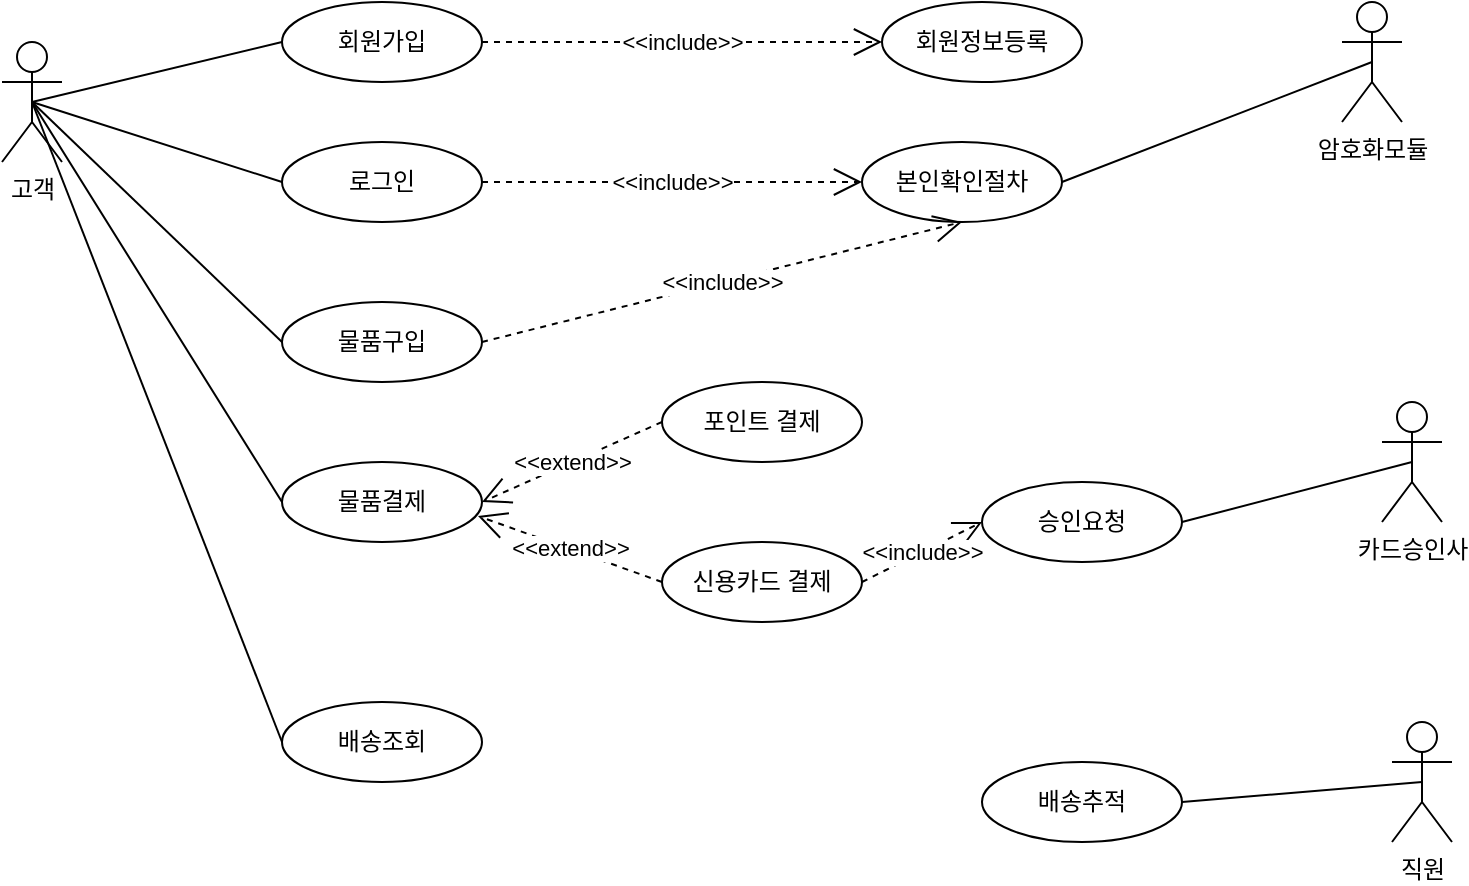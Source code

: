 <mxfile version="24.7.13">
  <diagram name="Page-1" id="9361dd3d-8414-5efd-6122-117bd74ce7a7">
    <mxGraphModel dx="1368" dy="1146" grid="1" gridSize="10" guides="1" tooltips="1" connect="1" arrows="1" fold="1" page="0" pageScale="1.5" pageWidth="826" pageHeight="1169" background="none" math="0" shadow="0">
      <root>
        <mxCell id="0" />
        <mxCell id="1" parent="0" />
        <mxCell id="aCEjS-SBYd0FpRpdrxDt-133" value="고객" style="shape=umlActor;verticalLabelPosition=bottom;verticalAlign=top;html=1;outlineConnect=0;" vertex="1" parent="1">
          <mxGeometry x="250" y="-380" width="30" height="60" as="geometry" />
        </mxCell>
        <mxCell id="aCEjS-SBYd0FpRpdrxDt-134" value="회원가입" style="ellipse;whiteSpace=wrap;html=1;" vertex="1" parent="1">
          <mxGeometry x="390" y="-400" width="100" height="40" as="geometry" />
        </mxCell>
        <mxCell id="aCEjS-SBYd0FpRpdrxDt-135" value="회원정보등록" style="ellipse;whiteSpace=wrap;html=1;" vertex="1" parent="1">
          <mxGeometry x="690" y="-400" width="100" height="40" as="geometry" />
        </mxCell>
        <mxCell id="aCEjS-SBYd0FpRpdrxDt-137" value="로그인" style="ellipse;whiteSpace=wrap;html=1;" vertex="1" parent="1">
          <mxGeometry x="390" y="-330" width="100" height="40" as="geometry" />
        </mxCell>
        <mxCell id="aCEjS-SBYd0FpRpdrxDt-138" value="본인확인절차" style="ellipse;whiteSpace=wrap;html=1;" vertex="1" parent="1">
          <mxGeometry x="680" y="-330" width="100" height="40" as="geometry" />
        </mxCell>
        <mxCell id="aCEjS-SBYd0FpRpdrxDt-139" value="&amp;lt;&amp;lt;include&amp;gt;&amp;gt;" style="endArrow=open;endSize=12;dashed=1;html=1;rounded=0;exitX=1;exitY=0.5;exitDx=0;exitDy=0;entryX=0;entryY=0.5;entryDx=0;entryDy=0;" edge="1" parent="1" source="aCEjS-SBYd0FpRpdrxDt-137" target="aCEjS-SBYd0FpRpdrxDt-138">
          <mxGeometry width="160" relative="1" as="geometry">
            <mxPoint x="500" y="-340" as="sourcePoint" />
            <mxPoint x="660" y="-340" as="targetPoint" />
          </mxGeometry>
        </mxCell>
        <mxCell id="aCEjS-SBYd0FpRpdrxDt-141" value="" style="endArrow=none;html=1;rounded=0;entryX=0;entryY=0.5;entryDx=0;entryDy=0;exitX=0.5;exitY=0.5;exitDx=0;exitDy=0;exitPerimeter=0;" edge="1" parent="1" source="aCEjS-SBYd0FpRpdrxDt-133" target="aCEjS-SBYd0FpRpdrxDt-134">
          <mxGeometry width="50" height="50" relative="1" as="geometry">
            <mxPoint x="740" y="-380" as="sourcePoint" />
            <mxPoint x="790" y="-430" as="targetPoint" />
          </mxGeometry>
        </mxCell>
        <mxCell id="aCEjS-SBYd0FpRpdrxDt-142" value="" style="endArrow=none;html=1;rounded=0;entryX=0;entryY=0.5;entryDx=0;entryDy=0;exitX=0.5;exitY=0.5;exitDx=0;exitDy=0;exitPerimeter=0;" edge="1" parent="1" source="aCEjS-SBYd0FpRpdrxDt-133" target="aCEjS-SBYd0FpRpdrxDt-137">
          <mxGeometry width="50" height="50" relative="1" as="geometry">
            <mxPoint x="275" y="-340" as="sourcePoint" />
            <mxPoint x="400" y="-370" as="targetPoint" />
          </mxGeometry>
        </mxCell>
        <mxCell id="aCEjS-SBYd0FpRpdrxDt-143" value="물품구입" style="ellipse;whiteSpace=wrap;html=1;" vertex="1" parent="1">
          <mxGeometry x="390" y="-250" width="100" height="40" as="geometry" />
        </mxCell>
        <mxCell id="aCEjS-SBYd0FpRpdrxDt-145" value="" style="endArrow=none;html=1;rounded=0;entryX=0;entryY=0.5;entryDx=0;entryDy=0;exitX=0.5;exitY=0.5;exitDx=0;exitDy=0;exitPerimeter=0;" edge="1" parent="1" source="aCEjS-SBYd0FpRpdrxDt-133" target="aCEjS-SBYd0FpRpdrxDt-143">
          <mxGeometry width="50" height="50" relative="1" as="geometry">
            <mxPoint x="275" y="-340" as="sourcePoint" />
            <mxPoint x="400" y="-300" as="targetPoint" />
          </mxGeometry>
        </mxCell>
        <mxCell id="aCEjS-SBYd0FpRpdrxDt-146" value="물품결제" style="ellipse;whiteSpace=wrap;html=1;" vertex="1" parent="1">
          <mxGeometry x="390" y="-170" width="100" height="40" as="geometry" />
        </mxCell>
        <mxCell id="aCEjS-SBYd0FpRpdrxDt-147" value="포인트 결제" style="ellipse;whiteSpace=wrap;html=1;" vertex="1" parent="1">
          <mxGeometry x="580" y="-210" width="100" height="40" as="geometry" />
        </mxCell>
        <mxCell id="aCEjS-SBYd0FpRpdrxDt-148" value="신용카드 결제" style="ellipse;whiteSpace=wrap;html=1;" vertex="1" parent="1">
          <mxGeometry x="580" y="-130" width="100" height="40" as="geometry" />
        </mxCell>
        <mxCell id="aCEjS-SBYd0FpRpdrxDt-149" value="&amp;lt;&amp;lt;extend&amp;gt;&amp;gt;" style="endArrow=open;endSize=12;dashed=1;html=1;rounded=0;exitX=0;exitY=0.5;exitDx=0;exitDy=0;entryX=1;entryY=0.5;entryDx=0;entryDy=0;" edge="1" parent="1" source="aCEjS-SBYd0FpRpdrxDt-147" target="aCEjS-SBYd0FpRpdrxDt-146">
          <mxGeometry width="160" relative="1" as="geometry">
            <mxPoint x="500" y="-220" as="sourcePoint" />
            <mxPoint x="750" y="-280" as="targetPoint" />
          </mxGeometry>
        </mxCell>
        <mxCell id="aCEjS-SBYd0FpRpdrxDt-151" value="&amp;lt;&amp;lt;extend&amp;gt;&amp;gt;" style="endArrow=open;endSize=12;dashed=1;html=1;rounded=0;exitX=0;exitY=0.5;exitDx=0;exitDy=0;entryX=0.98;entryY=0.675;entryDx=0;entryDy=0;entryPerimeter=0;" edge="1" parent="1" source="aCEjS-SBYd0FpRpdrxDt-148" target="aCEjS-SBYd0FpRpdrxDt-146">
          <mxGeometry width="160" relative="1" as="geometry">
            <mxPoint x="550" y="-170" as="sourcePoint" />
            <mxPoint x="500" y="-140" as="targetPoint" />
          </mxGeometry>
        </mxCell>
        <mxCell id="aCEjS-SBYd0FpRpdrxDt-152" value="승인요청" style="ellipse;whiteSpace=wrap;html=1;" vertex="1" parent="1">
          <mxGeometry x="740" y="-160" width="100" height="40" as="geometry" />
        </mxCell>
        <mxCell id="aCEjS-SBYd0FpRpdrxDt-153" value="&amp;lt;&amp;lt;include&amp;gt;&amp;gt;" style="endArrow=open;endSize=12;dashed=1;html=1;rounded=0;exitX=1;exitY=0.5;exitDx=0;exitDy=0;entryX=0;entryY=0.5;entryDx=0;entryDy=0;" edge="1" parent="1" source="aCEjS-SBYd0FpRpdrxDt-134" target="aCEjS-SBYd0FpRpdrxDt-135">
          <mxGeometry width="160" relative="1" as="geometry">
            <mxPoint x="500" y="-300" as="sourcePoint" />
            <mxPoint x="700" y="-300" as="targetPoint" />
          </mxGeometry>
        </mxCell>
        <mxCell id="aCEjS-SBYd0FpRpdrxDt-154" value="&amp;lt;&amp;lt;include&amp;gt;&amp;gt;" style="endArrow=open;endSize=12;dashed=1;html=1;rounded=0;exitX=1;exitY=0.5;exitDx=0;exitDy=0;entryX=0.5;entryY=1;entryDx=0;entryDy=0;" edge="1" parent="1" source="aCEjS-SBYd0FpRpdrxDt-143" target="aCEjS-SBYd0FpRpdrxDt-138">
          <mxGeometry width="160" relative="1" as="geometry">
            <mxPoint x="500" y="-370" as="sourcePoint" />
            <mxPoint x="700" y="-370" as="targetPoint" />
          </mxGeometry>
        </mxCell>
        <mxCell id="aCEjS-SBYd0FpRpdrxDt-155" value="&amp;lt;&amp;lt;include&amp;gt;&amp;gt;" style="endArrow=open;endSize=12;dashed=1;html=1;rounded=0;exitX=1;exitY=0.5;exitDx=0;exitDy=0;entryX=0;entryY=0.5;entryDx=0;entryDy=0;" edge="1" parent="1" source="aCEjS-SBYd0FpRpdrxDt-148" target="aCEjS-SBYd0FpRpdrxDt-152">
          <mxGeometry width="160" relative="1" as="geometry">
            <mxPoint x="500" y="-220" as="sourcePoint" />
            <mxPoint x="750" y="-280" as="targetPoint" />
          </mxGeometry>
        </mxCell>
        <mxCell id="aCEjS-SBYd0FpRpdrxDt-157" value="카드승인사" style="shape=umlActor;verticalLabelPosition=bottom;verticalAlign=top;html=1;outlineConnect=0;" vertex="1" parent="1">
          <mxGeometry x="940" y="-200" width="30" height="60" as="geometry" />
        </mxCell>
        <mxCell id="aCEjS-SBYd0FpRpdrxDt-158" value="" style="endArrow=none;html=1;rounded=0;entryX=0.5;entryY=0.5;entryDx=0;entryDy=0;entryPerimeter=0;exitX=1;exitY=0.5;exitDx=0;exitDy=0;" edge="1" parent="1" source="aCEjS-SBYd0FpRpdrxDt-152" target="aCEjS-SBYd0FpRpdrxDt-157">
          <mxGeometry width="50" height="50" relative="1" as="geometry">
            <mxPoint x="740" y="-300" as="sourcePoint" />
            <mxPoint x="790" y="-350" as="targetPoint" />
          </mxGeometry>
        </mxCell>
        <mxCell id="aCEjS-SBYd0FpRpdrxDt-159" value="" style="endArrow=none;html=1;rounded=0;entryX=0;entryY=0.5;entryDx=0;entryDy=0;exitX=0.5;exitY=0.5;exitDx=0;exitDy=0;exitPerimeter=0;" edge="1" parent="1" source="aCEjS-SBYd0FpRpdrxDt-133" target="aCEjS-SBYd0FpRpdrxDt-146">
          <mxGeometry width="50" height="50" relative="1" as="geometry">
            <mxPoint x="275" y="-340" as="sourcePoint" />
            <mxPoint x="400" y="-220" as="targetPoint" />
          </mxGeometry>
        </mxCell>
        <mxCell id="aCEjS-SBYd0FpRpdrxDt-160" value="배송조회" style="ellipse;whiteSpace=wrap;html=1;" vertex="1" parent="1">
          <mxGeometry x="390" y="-50" width="100" height="40" as="geometry" />
        </mxCell>
        <mxCell id="aCEjS-SBYd0FpRpdrxDt-161" value="" style="endArrow=none;html=1;rounded=0;entryX=0;entryY=0.5;entryDx=0;entryDy=0;exitX=0.5;exitY=0.5;exitDx=0;exitDy=0;exitPerimeter=0;" edge="1" parent="1" source="aCEjS-SBYd0FpRpdrxDt-133" target="aCEjS-SBYd0FpRpdrxDt-160">
          <mxGeometry width="50" height="50" relative="1" as="geometry">
            <mxPoint x="275" y="-340" as="sourcePoint" />
            <mxPoint x="400" y="-140" as="targetPoint" />
          </mxGeometry>
        </mxCell>
        <mxCell id="aCEjS-SBYd0FpRpdrxDt-163" value="직원" style="shape=umlActor;verticalLabelPosition=bottom;verticalAlign=top;html=1;outlineConnect=0;" vertex="1" parent="1">
          <mxGeometry x="945" y="-40" width="30" height="60" as="geometry" />
        </mxCell>
        <mxCell id="aCEjS-SBYd0FpRpdrxDt-164" value="배송추적" style="ellipse;whiteSpace=wrap;html=1;" vertex="1" parent="1">
          <mxGeometry x="740" y="-20" width="100" height="40" as="geometry" />
        </mxCell>
        <mxCell id="aCEjS-SBYd0FpRpdrxDt-165" value="" style="endArrow=none;html=1;rounded=0;entryX=0.5;entryY=0.5;entryDx=0;entryDy=0;entryPerimeter=0;exitX=1;exitY=0.5;exitDx=0;exitDy=0;" edge="1" parent="1" source="aCEjS-SBYd0FpRpdrxDt-164" target="aCEjS-SBYd0FpRpdrxDt-163">
          <mxGeometry width="50" height="50" relative="1" as="geometry">
            <mxPoint x="850" y="-130" as="sourcePoint" />
            <mxPoint x="965" y="-160" as="targetPoint" />
          </mxGeometry>
        </mxCell>
        <mxCell id="aCEjS-SBYd0FpRpdrxDt-166" value="암호화모듈" style="shape=umlActor;verticalLabelPosition=bottom;verticalAlign=top;html=1;outlineConnect=0;" vertex="1" parent="1">
          <mxGeometry x="920" y="-400" width="30" height="60" as="geometry" />
        </mxCell>
        <mxCell id="aCEjS-SBYd0FpRpdrxDt-167" value="" style="endArrow=none;html=1;rounded=0;entryX=0.5;entryY=0.5;entryDx=0;entryDy=0;entryPerimeter=0;exitX=1;exitY=0.5;exitDx=0;exitDy=0;" edge="1" parent="1" source="aCEjS-SBYd0FpRpdrxDt-138" target="aCEjS-SBYd0FpRpdrxDt-166">
          <mxGeometry width="50" height="50" relative="1" as="geometry">
            <mxPoint x="790" y="-310" as="sourcePoint" />
            <mxPoint x="790" y="-340" as="targetPoint" />
          </mxGeometry>
        </mxCell>
      </root>
    </mxGraphModel>
  </diagram>
</mxfile>
